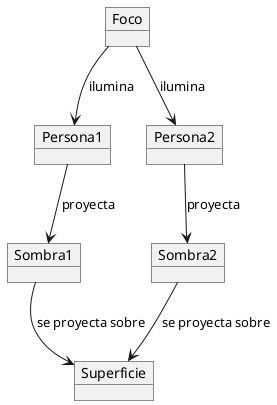 @startuml
Object Foco {
}

Object Persona1 {
}

Object Persona2 {
}

Object Sombra1 {
}

Object Sombra2 {
}

Object Superficie {
}

Foco --> Persona1 : ilumina
Foco --> Persona2 : ilumina

Persona1 --> Sombra1 : proyecta
Persona2 --> Sombra2 : proyecta

Sombra1 --> Superficie : se proyecta sobre
Sombra2 --> Superficie : se proyecta sobre
@enduml
